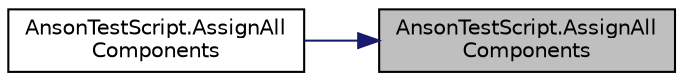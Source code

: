 digraph "AnsonTestScript.AssignAllComponents"
{
 // LATEX_PDF_SIZE
  edge [fontname="Helvetica",fontsize="10",labelfontname="Helvetica",labelfontsize="10"];
  node [fontname="Helvetica",fontsize="10",shape=record];
  rankdir="RL";
  Node1 [label="AnsonTestScript.AssignAll\lComponents",height=0.2,width=0.4,color="black", fillcolor="grey75", style="filled", fontcolor="black",tooltip=" "];
  Node1 -> Node2 [dir="back",color="midnightblue",fontsize="10",style="solid",fontname="Helvetica"];
  Node2 [label="AnsonTestScript.AssignAll\lComponents",height=0.2,width=0.4,color="black", fillcolor="white", style="filled",URL="$class_anson_test_script.html#a2048b81df83ae3e211e0c2fc2e9b4c84",tooltip=" "];
}
